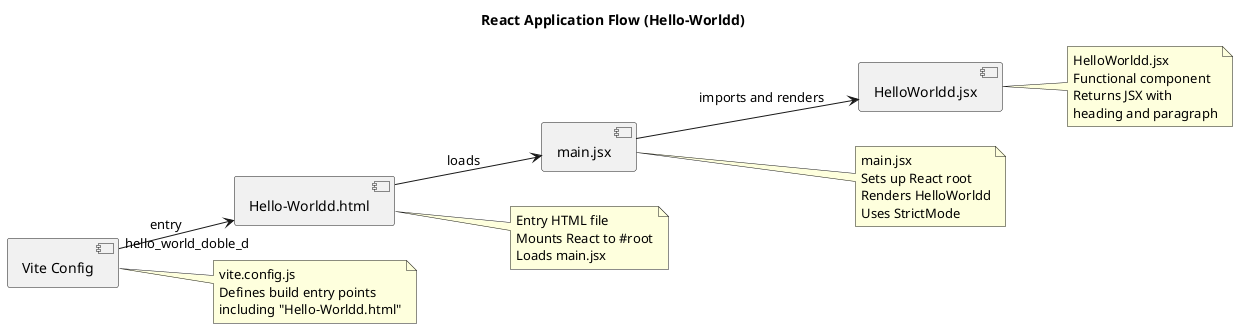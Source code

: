 @startuml
left to right direction

title React Application Flow (Hello-Worldd)

[Vite Config] as config
[Hello-Worldd.html] as html
[main.jsx] as main
[HelloWorldd.jsx] as component

config --> html : "hello_world_doble_d" entry
html --> main : loads
main --> component : imports and renders

note right of config
  vite.config.js
  Defines build entry points
  including "Hello-Worldd.html"
end note

note right of html
  Entry HTML file
  Mounts React to #root
  Loads main.jsx
end note

note right of main
  main.jsx
  Sets up React root
  Renders HelloWorldd
  Uses StrictMode
end note

note right of component
  HelloWorldd.jsx
  Functional component
  Returns JSX with
  heading and paragraph
end note

@enduml